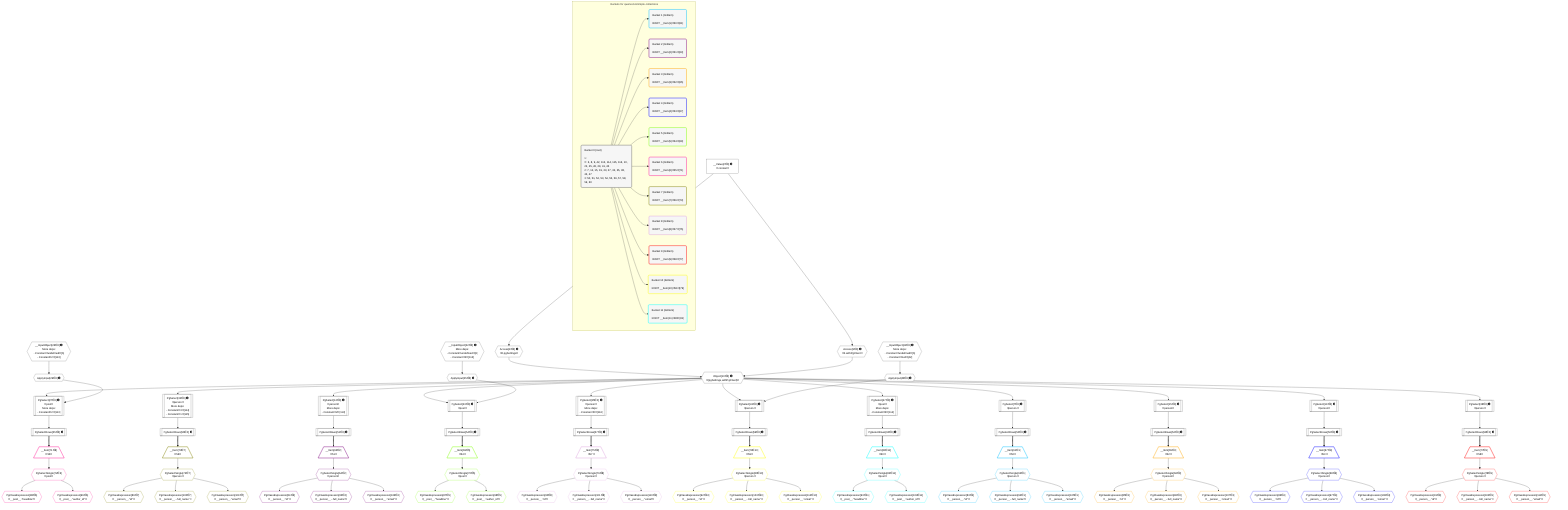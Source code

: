 %%{init: {'themeVariables': { 'fontSize': '12px'}}}%%
graph TD
    classDef path fill:#eee,stroke:#000,color:#000
    classDef plan fill:#fff,stroke-width:1px,color:#000
    classDef itemplan fill:#fff,stroke-width:2px,color:#000
    classDef unbatchedplan fill:#dff,stroke-width:1px,color:#000
    classDef sideeffectplan fill:#fcc,stroke-width:2px,color:#000
    classDef bucket fill:#f6f6f6,color:#000,stroke-width:2px,text-align:left

    subgraph "Buckets for queries/v4/simple-collections"
    Bucket0("Bucket 0 (root)<br /><br />1: <br />ᐳ: 6, 8, 9, 42, 113, 114, 115, 116, 10, 22, 25, 26, 29, 41, 45<br />2: 7, 12, 15, 19, 23, 27, 32, 35, 38, 43, 47<br />3: 50, 51, 52, 53, 54, 55, 56, 57, 58, 59, 60"):::bucket
    Bucket1("Bucket 1 (listItem)<br /><br />ROOT __Item{1}ᐸ50ᐳ[61]"):::bucket
    Bucket2("Bucket 2 (listItem)<br /><br />ROOT __Item{2}ᐸ51ᐳ[63]"):::bucket
    Bucket3("Bucket 3 (listItem)<br /><br />ROOT __Item{3}ᐸ52ᐳ[65]"):::bucket
    Bucket4("Bucket 4 (listItem)<br /><br />ROOT __Item{4}ᐸ53ᐳ[67]"):::bucket
    Bucket5("Bucket 5 (listItem)<br /><br />ROOT __Item{5}ᐸ54ᐳ[69]"):::bucket
    Bucket6("Bucket 6 (listItem)<br /><br />ROOT __Item{6}ᐸ55ᐳ[71]"):::bucket
    Bucket7("Bucket 7 (listItem)<br /><br />ROOT __Item{7}ᐸ56ᐳ[73]"):::bucket
    Bucket8("Bucket 8 (listItem)<br /><br />ROOT __Item{8}ᐸ57ᐳ[75]"):::bucket
    Bucket9("Bucket 9 (listItem)<br /><br />ROOT __Item{9}ᐸ58ᐳ[77]"):::bucket
    Bucket10("Bucket 10 (listItem)<br /><br />ROOT __Item{10}ᐸ59ᐳ[79]"):::bucket
    Bucket11("Bucket 11 (listItem)<br /><br />ROOT __Item{11}ᐸ60ᐳ[81]"):::bucket
    end
    Bucket0 --> Bucket1 & Bucket2 & Bucket3 & Bucket4 & Bucket5 & Bucket6 & Bucket7 & Bucket8 & Bucket9 & Bucket10 & Bucket11

    %% plan dependencies
    PgSelect27[["PgSelect[27∈0] ➊<br />ᐸpostᐳ<br />More deps:<br />- Constantᐸ2ᐳ[113]"]]:::plan
    Object10{{"Object[10∈0] ➊<br />ᐸ{pgSettings,withPgClient}ᐳ"}}:::plan
    ApplyInput29{{"ApplyInput[29∈0] ➊"}}:::plan
    Object10 & ApplyInput29 --> PgSelect27
    PgSelect32[["PgSelect[32∈0] ➊<br />ᐸpersonᐳ<br />More deps:<br />- Constantᐸ3ᐳ[114]<br />- Constantᐸ1ᐳ[115]"]]:::plan
    Object10 --> PgSelect32
    Access8{{"Access[8∈0] ➊<br />ᐸ2.pgSettingsᐳ"}}:::plan
    Access9{{"Access[9∈0] ➊<br />ᐸ2.withPgClientᐳ"}}:::plan
    Access8 & Access9 --> Object10
    PgSelect12[["PgSelect[12∈0] ➊<br />ᐸpersonᐳ<br />More deps:<br />- Constantᐸ2ᐳ[113]"]]:::plan
    Object10 --> PgSelect12
    __InputObject22{{"__InputObject[22∈0] ➊<br />More deps:<br />- Constantᐸundefinedᐳ[6]<br />- Constantᐸ2ᐳ[113]"}}:::plan
    PgSelect23[["PgSelect[23∈0] ➊<br />ᐸpostᐳ"]]:::plan
    ApplyInput25{{"ApplyInput[25∈0] ➊"}}:::plan
    Object10 & ApplyInput25 --> PgSelect23
    __InputObject26{{"__InputObject[26∈0] ➊<br />More deps:<br />- Constantᐸundefinedᐳ[6]<br />- Constantᐸ2ᐳ[113]"}}:::plan
    PgSelect35[["PgSelect[35∈0] ➊<br />ᐸpersonᐳ<br />More deps:<br />- Constantᐸ0ᐳ[116]"]]:::plan
    Object10 --> PgSelect35
    __InputObject41{{"__InputObject[41∈0] ➊<br />More deps:<br />- Constantᐸundefinedᐳ[6]<br />- Constantᐸnullᐳ[42]"}}:::plan
    PgSelect43[["PgSelect[43∈0] ➊<br />ᐸpersonᐳ"]]:::plan
    ApplyInput45{{"ApplyInput[45∈0] ➊"}}:::plan
    Object10 & ApplyInput45 --> PgSelect43
    PgSelect47[["PgSelect[47∈0] ➊<br />ᐸpostᐳ<br />More deps:<br />- Constantᐸ3ᐳ[114]"]]:::plan
    Object10 --> PgSelect47
    PgSelect7[["PgSelect[7∈0] ➊<br />ᐸpersonᐳ"]]:::plan
    Object10 --> PgSelect7
    __Value2["__Value[2∈0] ➊<br />ᐸcontextᐳ"]:::plan
    __Value2 --> Access8
    __Value2 --> Access9
    PgSelect15[["PgSelect[15∈0] ➊<br />ᐸpersonᐳ"]]:::plan
    Object10 --> PgSelect15
    PgSelect19[["PgSelect[19∈0] ➊<br />ᐸpersonᐳ"]]:::plan
    Object10 --> PgSelect19
    __InputObject22 --> ApplyInput25
    __InputObject26 --> ApplyInput29
    PgSelect38[["PgSelect[38∈0] ➊<br />ᐸpersonᐳ"]]:::plan
    Object10 --> PgSelect38
    __InputObject41 --> ApplyInput45
    PgSelectRows50[["PgSelectRows[50∈0] ➊"]]:::plan
    PgSelect7 --> PgSelectRows50
    PgSelectRows51[["PgSelectRows[51∈0] ➊"]]:::plan
    PgSelect12 --> PgSelectRows51
    PgSelectRows52[["PgSelectRows[52∈0] ➊"]]:::plan
    PgSelect15 --> PgSelectRows52
    PgSelectRows53[["PgSelectRows[53∈0] ➊"]]:::plan
    PgSelect19 --> PgSelectRows53
    PgSelectRows54[["PgSelectRows[54∈0] ➊"]]:::plan
    PgSelect23 --> PgSelectRows54
    PgSelectRows55[["PgSelectRows[55∈0] ➊"]]:::plan
    PgSelect27 --> PgSelectRows55
    PgSelectRows56[["PgSelectRows[56∈0] ➊"]]:::plan
    PgSelect32 --> PgSelectRows56
    PgSelectRows57[["PgSelectRows[57∈0] ➊"]]:::plan
    PgSelect35 --> PgSelectRows57
    PgSelectRows58[["PgSelectRows[58∈0] ➊"]]:::plan
    PgSelect38 --> PgSelectRows58
    PgSelectRows59[["PgSelectRows[59∈0] ➊"]]:::plan
    PgSelect43 --> PgSelectRows59
    PgSelectRows60[["PgSelectRows[60∈0] ➊"]]:::plan
    PgSelect47 --> PgSelectRows60
    __Item61[/"__Item[61∈1]<br />ᐸ50ᐳ"\]:::itemplan
    PgSelectRows50 ==> __Item61
    PgSelectSingle62{{"PgSelectSingle[62∈1]<br />ᐸpersonᐳ"}}:::plan
    __Item61 --> PgSelectSingle62
    PgClassExpression83{{"PgClassExpression[83∈1]<br />ᐸ__person__.”id”ᐳ"}}:::plan
    PgSelectSingle62 --> PgClassExpression83
    PgClassExpression94{{"PgClassExpression[94∈1]<br />ᐸ__person__...full_name”ᐳ"}}:::plan
    PgSelectSingle62 --> PgClassExpression94
    PgClassExpression105{{"PgClassExpression[105∈1]<br />ᐸ__person__.”email”ᐳ"}}:::plan
    PgSelectSingle62 --> PgClassExpression105
    __Item63[/"__Item[63∈2]<br />ᐸ51ᐳ"\]:::itemplan
    PgSelectRows51 ==> __Item63
    PgSelectSingle64{{"PgSelectSingle[64∈2]<br />ᐸpersonᐳ"}}:::plan
    __Item63 --> PgSelectSingle64
    PgClassExpression84{{"PgClassExpression[84∈2]<br />ᐸ__person__.”id”ᐳ"}}:::plan
    PgSelectSingle64 --> PgClassExpression84
    PgClassExpression95{{"PgClassExpression[95∈2]<br />ᐸ__person__...full_name”ᐳ"}}:::plan
    PgSelectSingle64 --> PgClassExpression95
    PgClassExpression106{{"PgClassExpression[106∈2]<br />ᐸ__person__.”email”ᐳ"}}:::plan
    PgSelectSingle64 --> PgClassExpression106
    __Item65[/"__Item[65∈3]<br />ᐸ52ᐳ"\]:::itemplan
    PgSelectRows52 ==> __Item65
    PgSelectSingle66{{"PgSelectSingle[66∈3]<br />ᐸpersonᐳ"}}:::plan
    __Item65 --> PgSelectSingle66
    PgClassExpression85{{"PgClassExpression[85∈3]<br />ᐸ__person__.”id”ᐳ"}}:::plan
    PgSelectSingle66 --> PgClassExpression85
    PgClassExpression96{{"PgClassExpression[96∈3]<br />ᐸ__person__...full_name”ᐳ"}}:::plan
    PgSelectSingle66 --> PgClassExpression96
    PgClassExpression107{{"PgClassExpression[107∈3]<br />ᐸ__person__.”email”ᐳ"}}:::plan
    PgSelectSingle66 --> PgClassExpression107
    __Item67[/"__Item[67∈4]<br />ᐸ53ᐳ"\]:::itemplan
    PgSelectRows53 ==> __Item67
    PgSelectSingle68{{"PgSelectSingle[68∈4]<br />ᐸpersonᐳ"}}:::plan
    __Item67 --> PgSelectSingle68
    PgClassExpression86{{"PgClassExpression[86∈4]<br />ᐸ__person__.”id”ᐳ"}}:::plan
    PgSelectSingle68 --> PgClassExpression86
    PgClassExpression97{{"PgClassExpression[97∈4]<br />ᐸ__person__...full_name”ᐳ"}}:::plan
    PgSelectSingle68 --> PgClassExpression97
    PgClassExpression108{{"PgClassExpression[108∈4]<br />ᐸ__person__.”email”ᐳ"}}:::plan
    PgSelectSingle68 --> PgClassExpression108
    __Item69[/"__Item[69∈5]<br />ᐸ54ᐳ"\]:::itemplan
    PgSelectRows54 ==> __Item69
    PgSelectSingle70{{"PgSelectSingle[70∈5]<br />ᐸpostᐳ"}}:::plan
    __Item69 --> PgSelectSingle70
    PgClassExpression87{{"PgClassExpression[87∈5]<br />ᐸ__post__.”headline”ᐳ"}}:::plan
    PgSelectSingle70 --> PgClassExpression87
    PgClassExpression98{{"PgClassExpression[98∈5]<br />ᐸ__post__.”author_id”ᐳ"}}:::plan
    PgSelectSingle70 --> PgClassExpression98
    __Item71[/"__Item[71∈6]<br />ᐸ55ᐳ"\]:::itemplan
    PgSelectRows55 ==> __Item71
    PgSelectSingle72{{"PgSelectSingle[72∈6]<br />ᐸpostᐳ"}}:::plan
    __Item71 --> PgSelectSingle72
    PgClassExpression88{{"PgClassExpression[88∈6]<br />ᐸ__post__.”headline”ᐳ"}}:::plan
    PgSelectSingle72 --> PgClassExpression88
    PgClassExpression99{{"PgClassExpression[99∈6]<br />ᐸ__post__.”author_id”ᐳ"}}:::plan
    PgSelectSingle72 --> PgClassExpression99
    __Item73[/"__Item[73∈7]<br />ᐸ56ᐳ"\]:::itemplan
    PgSelectRows56 ==> __Item73
    PgSelectSingle74{{"PgSelectSingle[74∈7]<br />ᐸpersonᐳ"}}:::plan
    __Item73 --> PgSelectSingle74
    PgClassExpression89{{"PgClassExpression[89∈7]<br />ᐸ__person__.”id”ᐳ"}}:::plan
    PgSelectSingle74 --> PgClassExpression89
    PgClassExpression100{{"PgClassExpression[100∈7]<br />ᐸ__person__...full_name”ᐳ"}}:::plan
    PgSelectSingle74 --> PgClassExpression100
    PgClassExpression109{{"PgClassExpression[109∈7]<br />ᐸ__person__.”email”ᐳ"}}:::plan
    PgSelectSingle74 --> PgClassExpression109
    __Item75[/"__Item[75∈8]<br />ᐸ57ᐳ"\]:::itemplan
    PgSelectRows57 ==> __Item75
    PgSelectSingle76{{"PgSelectSingle[76∈8]<br />ᐸpersonᐳ"}}:::plan
    __Item75 --> PgSelectSingle76
    PgClassExpression90{{"PgClassExpression[90∈8]<br />ᐸ__person__.”id”ᐳ"}}:::plan
    PgSelectSingle76 --> PgClassExpression90
    PgClassExpression101{{"PgClassExpression[101∈8]<br />ᐸ__person__...full_name”ᐳ"}}:::plan
    PgSelectSingle76 --> PgClassExpression101
    PgClassExpression110{{"PgClassExpression[110∈8]<br />ᐸ__person__.”email”ᐳ"}}:::plan
    PgSelectSingle76 --> PgClassExpression110
    __Item77[/"__Item[77∈9]<br />ᐸ58ᐳ"\]:::itemplan
    PgSelectRows58 ==> __Item77
    PgSelectSingle78{{"PgSelectSingle[78∈9]<br />ᐸpersonᐳ"}}:::plan
    __Item77 --> PgSelectSingle78
    PgClassExpression91{{"PgClassExpression[91∈9]<br />ᐸ__person__.”id”ᐳ"}}:::plan
    PgSelectSingle78 --> PgClassExpression91
    PgClassExpression102{{"PgClassExpression[102∈9]<br />ᐸ__person__...full_name”ᐳ"}}:::plan
    PgSelectSingle78 --> PgClassExpression102
    PgClassExpression111{{"PgClassExpression[111∈9]<br />ᐸ__person__.”email”ᐳ"}}:::plan
    PgSelectSingle78 --> PgClassExpression111
    __Item79[/"__Item[79∈10]<br />ᐸ59ᐳ"\]:::itemplan
    PgSelectRows59 ==> __Item79
    PgSelectSingle80{{"PgSelectSingle[80∈10]<br />ᐸpersonᐳ"}}:::plan
    __Item79 --> PgSelectSingle80
    PgClassExpression92{{"PgClassExpression[92∈10]<br />ᐸ__person__.”id”ᐳ"}}:::plan
    PgSelectSingle80 --> PgClassExpression92
    PgClassExpression103{{"PgClassExpression[103∈10]<br />ᐸ__person__...full_name”ᐳ"}}:::plan
    PgSelectSingle80 --> PgClassExpression103
    PgClassExpression112{{"PgClassExpression[112∈10]<br />ᐸ__person__.”email”ᐳ"}}:::plan
    PgSelectSingle80 --> PgClassExpression112
    __Item81[/"__Item[81∈11]<br />ᐸ60ᐳ"\]:::itemplan
    PgSelectRows60 ==> __Item81
    PgSelectSingle82{{"PgSelectSingle[82∈11]<br />ᐸpostᐳ"}}:::plan
    __Item81 --> PgSelectSingle82
    PgClassExpression93{{"PgClassExpression[93∈11]<br />ᐸ__post__.”headline”ᐳ"}}:::plan
    PgSelectSingle82 --> PgClassExpression93
    PgClassExpression104{{"PgClassExpression[104∈11]<br />ᐸ__post__.”author_id”ᐳ"}}:::plan
    PgSelectSingle82 --> PgClassExpression104

    %% define steps
    classDef bucket0 stroke:#696969
    class Bucket0,__Value2,PgSelect7,Access8,Access9,Object10,PgSelect12,PgSelect15,PgSelect19,__InputObject22,PgSelect23,ApplyInput25,__InputObject26,PgSelect27,ApplyInput29,PgSelect32,PgSelect35,PgSelect38,__InputObject41,PgSelect43,ApplyInput45,PgSelect47,PgSelectRows50,PgSelectRows51,PgSelectRows52,PgSelectRows53,PgSelectRows54,PgSelectRows55,PgSelectRows56,PgSelectRows57,PgSelectRows58,PgSelectRows59,PgSelectRows60 bucket0
    classDef bucket1 stroke:#00bfff
    class Bucket1,__Item61,PgSelectSingle62,PgClassExpression83,PgClassExpression94,PgClassExpression105 bucket1
    classDef bucket2 stroke:#7f007f
    class Bucket2,__Item63,PgSelectSingle64,PgClassExpression84,PgClassExpression95,PgClassExpression106 bucket2
    classDef bucket3 stroke:#ffa500
    class Bucket3,__Item65,PgSelectSingle66,PgClassExpression85,PgClassExpression96,PgClassExpression107 bucket3
    classDef bucket4 stroke:#0000ff
    class Bucket4,__Item67,PgSelectSingle68,PgClassExpression86,PgClassExpression97,PgClassExpression108 bucket4
    classDef bucket5 stroke:#7fff00
    class Bucket5,__Item69,PgSelectSingle70,PgClassExpression87,PgClassExpression98 bucket5
    classDef bucket6 stroke:#ff1493
    class Bucket6,__Item71,PgSelectSingle72,PgClassExpression88,PgClassExpression99 bucket6
    classDef bucket7 stroke:#808000
    class Bucket7,__Item73,PgSelectSingle74,PgClassExpression89,PgClassExpression100,PgClassExpression109 bucket7
    classDef bucket8 stroke:#dda0dd
    class Bucket8,__Item75,PgSelectSingle76,PgClassExpression90,PgClassExpression101,PgClassExpression110 bucket8
    classDef bucket9 stroke:#ff0000
    class Bucket9,__Item77,PgSelectSingle78,PgClassExpression91,PgClassExpression102,PgClassExpression111 bucket9
    classDef bucket10 stroke:#ffff00
    class Bucket10,__Item79,PgSelectSingle80,PgClassExpression92,PgClassExpression103,PgClassExpression112 bucket10
    classDef bucket11 stroke:#00ffff
    class Bucket11,__Item81,PgSelectSingle82,PgClassExpression93,PgClassExpression104 bucket11